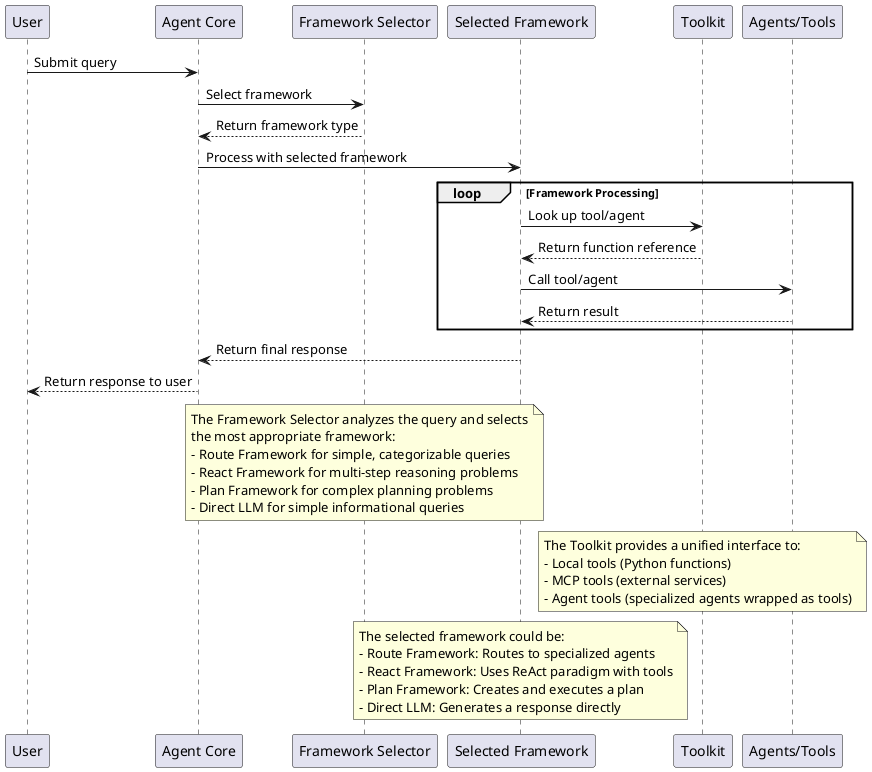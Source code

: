 @startuml Complete Query Flow

' Define participants
participant "User" as U
participant "Agent Core" as AC
participant "Framework Selector" as FS
participant "Selected Framework" as F
participant "Toolkit" as T
participant "Agents/Tools" as A

' Define sequence
U -> AC : Submit query
AC -> FS : Select framework
FS --> AC : Return framework type
AC -> F : Process with selected framework

loop Framework Processing
    F -> T : Look up tool/agent
    T --> F : Return function reference
    F -> A : Call tool/agent
    A --> F : Return result
end

F --> AC : Return final response
AC --> U : Return response to user

' Add notes
note over FS
  The Framework Selector analyzes the query and selects
  the most appropriate framework:
  - Route Framework for simple, categorizable queries
  - React Framework for multi-step reasoning problems
  - Plan Framework for complex planning problems
  - Direct LLM for simple informational queries
end note

note over T
  The Toolkit provides a unified interface to:
  - Local tools (Python functions)
  - MCP tools (external services)
  - Agent tools (specialized agents wrapped as tools)
end note

note over F
  The selected framework could be:
  - Route Framework: Routes to specialized agents
  - React Framework: Uses ReAct paradigm with tools
  - Plan Framework: Creates and executes a plan
  - Direct LLM: Generates a response directly
end note

@enduml
